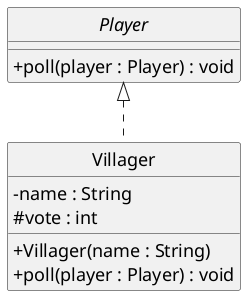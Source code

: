 @startuml
skinparam classAttributeIconSize 0
skinparam monochrome true
skinparam classFontSize 18
skinparam classFontName Menlo
skinparam classAttributeFontSize 18
skinparam classAttributeFontName Menlo
skinparam shadowing false

hide circle

interface Player {
+poll(player : Player) : void
}

class Villager implements Player {
-name : String
#vote : int
+Villager(name : String)
+poll(player : Player) : void
}
@enduml